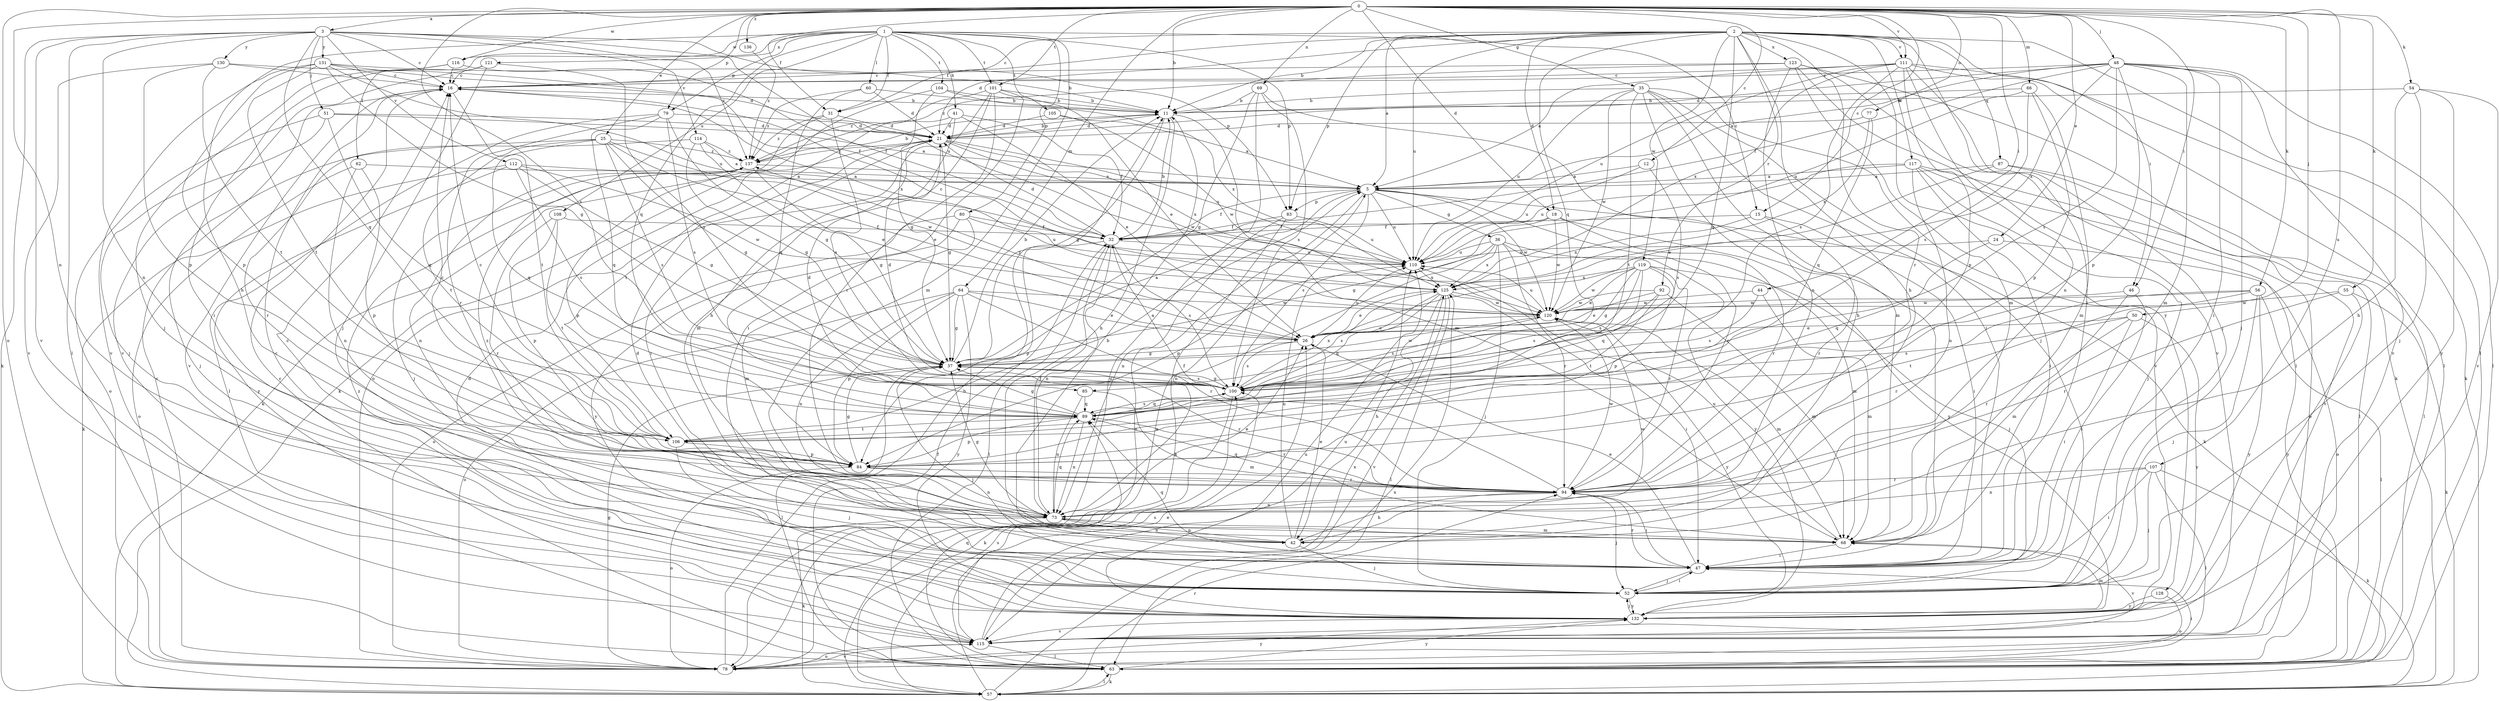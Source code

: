 strict digraph  {
0;
1;
2;
3;
5;
11;
12;
15;
16;
18;
21;
24;
25;
26;
31;
32;
35;
36;
37;
41;
42;
44;
46;
47;
48;
50;
51;
52;
54;
55;
56;
57;
60;
62;
63;
64;
66;
68;
69;
73;
77;
78;
79;
80;
83;
84;
85;
87;
89;
92;
94;
100;
101;
104;
105;
106;
107;
108;
110;
111;
112;
114;
115;
116;
117;
119;
120;
121;
123;
125;
128;
130;
131;
132;
136;
137;
0 -> 3  [label=a];
0 -> 11  [label=b];
0 -> 12  [label=c];
0 -> 15  [label=c];
0 -> 18  [label=d];
0 -> 24  [label=e];
0 -> 25  [label=e];
0 -> 31  [label=f];
0 -> 35  [label=g];
0 -> 44  [label=i];
0 -> 46  [label=i];
0 -> 48  [label=j];
0 -> 50  [label=j];
0 -> 54  [label=k];
0 -> 55  [label=k];
0 -> 56  [label=k];
0 -> 64  [label=m];
0 -> 66  [label=m];
0 -> 69  [label=n];
0 -> 73  [label=n];
0 -> 77  [label=o];
0 -> 78  [label=o];
0 -> 79  [label=p];
0 -> 100  [label=s];
0 -> 101  [label=t];
0 -> 107  [label=u];
0 -> 111  [label=v];
0 -> 116  [label=w];
0 -> 136  [label=z];
1 -> 15  [label=c];
1 -> 31  [label=f];
1 -> 41  [label=h];
1 -> 42  [label=h];
1 -> 60  [label=l];
1 -> 62  [label=l];
1 -> 68  [label=m];
1 -> 79  [label=p];
1 -> 80  [label=p];
1 -> 83  [label=p];
1 -> 85  [label=q];
1 -> 101  [label=t];
1 -> 104  [label=t];
1 -> 105  [label=t];
1 -> 108  [label=u];
1 -> 116  [label=w];
1 -> 121  [label=x];
2 -> 5  [label=a];
2 -> 11  [label=b];
2 -> 16  [label=c];
2 -> 18  [label=d];
2 -> 21  [label=d];
2 -> 31  [label=f];
2 -> 42  [label=h];
2 -> 46  [label=i];
2 -> 47  [label=i];
2 -> 63  [label=l];
2 -> 83  [label=p];
2 -> 85  [label=q];
2 -> 87  [label=q];
2 -> 89  [label=q];
2 -> 92  [label=r];
2 -> 94  [label=r];
2 -> 110  [label=u];
2 -> 111  [label=v];
2 -> 117  [label=w];
2 -> 119  [label=w];
2 -> 123  [label=x];
2 -> 128  [label=y];
3 -> 16  [label=c];
3 -> 51  [label=j];
3 -> 57  [label=k];
3 -> 63  [label=l];
3 -> 73  [label=n];
3 -> 83  [label=p];
3 -> 89  [label=q];
3 -> 110  [label=u];
3 -> 112  [label=v];
3 -> 114  [label=v];
3 -> 115  [label=v];
3 -> 130  [label=y];
3 -> 131  [label=y];
3 -> 137  [label=z];
5 -> 32  [label=f];
5 -> 36  [label=g];
5 -> 57  [label=k];
5 -> 78  [label=o];
5 -> 83  [label=p];
5 -> 94  [label=r];
5 -> 100  [label=s];
5 -> 110  [label=u];
5 -> 120  [label=w];
11 -> 21  [label=d];
11 -> 37  [label=g];
11 -> 42  [label=h];
11 -> 68  [label=m];
12 -> 5  [label=a];
12 -> 100  [label=s];
12 -> 110  [label=u];
15 -> 32  [label=f];
15 -> 47  [label=i];
15 -> 94  [label=r];
15 -> 125  [label=x];
16 -> 11  [label=b];
16 -> 106  [label=t];
16 -> 115  [label=v];
16 -> 125  [label=x];
18 -> 32  [label=f];
18 -> 37  [label=g];
18 -> 94  [label=r];
18 -> 120  [label=w];
18 -> 132  [label=y];
21 -> 11  [label=b];
21 -> 37  [label=g];
21 -> 47  [label=i];
21 -> 110  [label=u];
21 -> 120  [label=w];
21 -> 125  [label=x];
21 -> 137  [label=z];
24 -> 78  [label=o];
24 -> 89  [label=q];
24 -> 110  [label=u];
25 -> 26  [label=e];
25 -> 37  [label=g];
25 -> 89  [label=q];
25 -> 94  [label=r];
25 -> 100  [label=s];
25 -> 106  [label=t];
25 -> 120  [label=w];
25 -> 137  [label=z];
26 -> 37  [label=g];
26 -> 100  [label=s];
26 -> 110  [label=u];
26 -> 137  [label=z];
31 -> 21  [label=d];
31 -> 57  [label=k];
31 -> 100  [label=s];
31 -> 137  [label=z];
32 -> 11  [label=b];
32 -> 21  [label=d];
32 -> 63  [label=l];
32 -> 73  [label=n];
32 -> 84  [label=p];
32 -> 100  [label=s];
32 -> 110  [label=u];
35 -> 11  [label=b];
35 -> 42  [label=h];
35 -> 47  [label=i];
35 -> 52  [label=j];
35 -> 68  [label=m];
35 -> 106  [label=t];
35 -> 110  [label=u];
35 -> 115  [label=v];
35 -> 120  [label=w];
36 -> 52  [label=j];
36 -> 68  [label=m];
36 -> 73  [label=n];
36 -> 84  [label=p];
36 -> 94  [label=r];
36 -> 110  [label=u];
36 -> 125  [label=x];
36 -> 132  [label=y];
37 -> 5  [label=a];
37 -> 11  [label=b];
37 -> 52  [label=j];
37 -> 63  [label=l];
37 -> 94  [label=r];
37 -> 100  [label=s];
37 -> 120  [label=w];
41 -> 21  [label=d];
41 -> 26  [label=e];
41 -> 32  [label=f];
41 -> 68  [label=m];
41 -> 106  [label=t];
42 -> 26  [label=e];
42 -> 52  [label=j];
42 -> 73  [label=n];
42 -> 110  [label=u];
42 -> 120  [label=w];
44 -> 68  [label=m];
44 -> 100  [label=s];
44 -> 120  [label=w];
46 -> 47  [label=i];
46 -> 68  [label=m];
46 -> 120  [label=w];
47 -> 11  [label=b];
47 -> 21  [label=d];
47 -> 26  [label=e];
47 -> 52  [label=j];
47 -> 89  [label=q];
47 -> 94  [label=r];
48 -> 5  [label=a];
48 -> 16  [label=c];
48 -> 21  [label=d];
48 -> 32  [label=f];
48 -> 47  [label=i];
48 -> 52  [label=j];
48 -> 63  [label=l];
48 -> 68  [label=m];
48 -> 84  [label=p];
48 -> 100  [label=s];
48 -> 115  [label=v];
48 -> 125  [label=x];
50 -> 26  [label=e];
50 -> 47  [label=i];
50 -> 94  [label=r];
50 -> 100  [label=s];
50 -> 132  [label=y];
51 -> 5  [label=a];
51 -> 21  [label=d];
51 -> 52  [label=j];
51 -> 78  [label=o];
51 -> 89  [label=q];
52 -> 16  [label=c];
52 -> 47  [label=i];
52 -> 132  [label=y];
54 -> 11  [label=b];
54 -> 42  [label=h];
54 -> 52  [label=j];
54 -> 115  [label=v];
54 -> 132  [label=y];
55 -> 57  [label=k];
55 -> 94  [label=r];
55 -> 120  [label=w];
55 -> 132  [label=y];
56 -> 52  [label=j];
56 -> 63  [label=l];
56 -> 94  [label=r];
56 -> 106  [label=t];
56 -> 120  [label=w];
56 -> 132  [label=y];
57 -> 26  [label=e];
57 -> 63  [label=l];
57 -> 94  [label=r];
57 -> 100  [label=s];
57 -> 125  [label=x];
60 -> 11  [label=b];
60 -> 21  [label=d];
60 -> 89  [label=q];
60 -> 137  [label=z];
62 -> 5  [label=a];
62 -> 73  [label=n];
62 -> 78  [label=o];
62 -> 84  [label=p];
63 -> 16  [label=c];
63 -> 32  [label=f];
63 -> 47  [label=i];
63 -> 57  [label=k];
63 -> 89  [label=q];
63 -> 132  [label=y];
64 -> 26  [label=e];
64 -> 37  [label=g];
64 -> 73  [label=n];
64 -> 78  [label=o];
64 -> 84  [label=p];
64 -> 94  [label=r];
64 -> 120  [label=w];
64 -> 132  [label=y];
66 -> 11  [label=b];
66 -> 68  [label=m];
66 -> 84  [label=p];
66 -> 100  [label=s];
66 -> 110  [label=u];
68 -> 47  [label=i];
68 -> 110  [label=u];
68 -> 115  [label=v];
69 -> 11  [label=b];
69 -> 37  [label=g];
69 -> 47  [label=i];
69 -> 78  [label=o];
69 -> 100  [label=s];
73 -> 26  [label=e];
73 -> 32  [label=f];
73 -> 37  [label=g];
73 -> 42  [label=h];
73 -> 57  [label=k];
73 -> 68  [label=m];
73 -> 89  [label=q];
73 -> 137  [label=z];
77 -> 21  [label=d];
77 -> 89  [label=q];
77 -> 125  [label=x];
78 -> 5  [label=a];
78 -> 11  [label=b];
78 -> 16  [label=c];
78 -> 37  [label=g];
78 -> 115  [label=v];
78 -> 132  [label=y];
79 -> 21  [label=d];
79 -> 37  [label=g];
79 -> 63  [label=l];
79 -> 89  [label=q];
79 -> 94  [label=r];
79 -> 100  [label=s];
80 -> 32  [label=f];
80 -> 68  [label=m];
80 -> 78  [label=o];
80 -> 110  [label=u];
80 -> 132  [label=y];
83 -> 32  [label=f];
83 -> 57  [label=k];
83 -> 73  [label=n];
83 -> 110  [label=u];
84 -> 16  [label=c];
84 -> 37  [label=g];
84 -> 73  [label=n];
84 -> 78  [label=o];
84 -> 94  [label=r];
85 -> 68  [label=m];
85 -> 73  [label=n];
85 -> 89  [label=q];
87 -> 5  [label=a];
87 -> 26  [label=e];
87 -> 63  [label=l];
87 -> 115  [label=v];
89 -> 21  [label=d];
89 -> 37  [label=g];
89 -> 73  [label=n];
89 -> 84  [label=p];
89 -> 94  [label=r];
89 -> 100  [label=s];
89 -> 106  [label=t];
92 -> 26  [label=e];
92 -> 68  [label=m];
92 -> 100  [label=s];
92 -> 106  [label=t];
92 -> 120  [label=w];
94 -> 32  [label=f];
94 -> 42  [label=h];
94 -> 47  [label=i];
94 -> 52  [label=j];
94 -> 73  [label=n];
94 -> 89  [label=q];
94 -> 120  [label=w];
100 -> 21  [label=d];
100 -> 37  [label=g];
100 -> 57  [label=k];
100 -> 89  [label=q];
100 -> 125  [label=x];
101 -> 11  [label=b];
101 -> 26  [label=e];
101 -> 42  [label=h];
101 -> 47  [label=i];
101 -> 78  [label=o];
101 -> 94  [label=r];
101 -> 137  [label=z];
104 -> 11  [label=b];
104 -> 37  [label=g];
104 -> 57  [label=k];
104 -> 125  [label=x];
105 -> 5  [label=a];
105 -> 21  [label=d];
105 -> 120  [label=w];
106 -> 5  [label=a];
106 -> 16  [label=c];
106 -> 52  [label=j];
106 -> 84  [label=p];
107 -> 47  [label=i];
107 -> 52  [label=j];
107 -> 57  [label=k];
107 -> 63  [label=l];
107 -> 73  [label=n];
107 -> 94  [label=r];
108 -> 32  [label=f];
108 -> 84  [label=p];
108 -> 94  [label=r];
108 -> 106  [label=t];
110 -> 125  [label=x];
111 -> 5  [label=a];
111 -> 16  [label=c];
111 -> 52  [label=j];
111 -> 57  [label=k];
111 -> 63  [label=l];
111 -> 73  [label=n];
111 -> 84  [label=p];
111 -> 100  [label=s];
111 -> 110  [label=u];
111 -> 125  [label=x];
112 -> 5  [label=a];
112 -> 37  [label=g];
112 -> 57  [label=k];
112 -> 100  [label=s];
112 -> 120  [label=w];
112 -> 132  [label=y];
114 -> 5  [label=a];
114 -> 26  [label=e];
114 -> 37  [label=g];
114 -> 52  [label=j];
114 -> 137  [label=z];
115 -> 63  [label=l];
115 -> 78  [label=o];
115 -> 100  [label=s];
115 -> 110  [label=u];
115 -> 125  [label=x];
116 -> 16  [label=c];
116 -> 32  [label=f];
116 -> 47  [label=i];
116 -> 52  [label=j];
117 -> 5  [label=a];
117 -> 47  [label=i];
117 -> 52  [label=j];
117 -> 63  [label=l];
117 -> 73  [label=n];
117 -> 78  [label=o];
117 -> 110  [label=u];
119 -> 26  [label=e];
119 -> 37  [label=g];
119 -> 52  [label=j];
119 -> 84  [label=p];
119 -> 89  [label=q];
119 -> 94  [label=r];
119 -> 100  [label=s];
119 -> 120  [label=w];
119 -> 125  [label=x];
120 -> 26  [label=e];
120 -> 68  [label=m];
120 -> 100  [label=s];
120 -> 110  [label=u];
120 -> 132  [label=y];
121 -> 16  [label=c];
121 -> 52  [label=j];
121 -> 100  [label=s];
121 -> 115  [label=v];
123 -> 16  [label=c];
123 -> 57  [label=k];
123 -> 63  [label=l];
123 -> 68  [label=m];
123 -> 73  [label=n];
123 -> 115  [label=v];
123 -> 137  [label=z];
125 -> 16  [label=c];
125 -> 26  [label=e];
125 -> 42  [label=h];
125 -> 47  [label=i];
125 -> 63  [label=l];
125 -> 89  [label=q];
125 -> 100  [label=s];
125 -> 115  [label=v];
125 -> 120  [label=w];
128 -> 78  [label=o];
128 -> 132  [label=y];
130 -> 16  [label=c];
130 -> 21  [label=d];
130 -> 84  [label=p];
130 -> 106  [label=t];
130 -> 115  [label=v];
131 -> 11  [label=b];
131 -> 16  [label=c];
131 -> 32  [label=f];
131 -> 37  [label=g];
131 -> 84  [label=p];
131 -> 106  [label=t];
131 -> 110  [label=u];
131 -> 115  [label=v];
132 -> 16  [label=c];
132 -> 21  [label=d];
132 -> 52  [label=j];
132 -> 68  [label=m];
132 -> 110  [label=u];
132 -> 115  [label=v];
132 -> 137  [label=z];
136 -> 137  [label=z];
137 -> 5  [label=a];
137 -> 11  [label=b];
137 -> 37  [label=g];
137 -> 52  [label=j];
137 -> 73  [label=n];
137 -> 84  [label=p];
}
